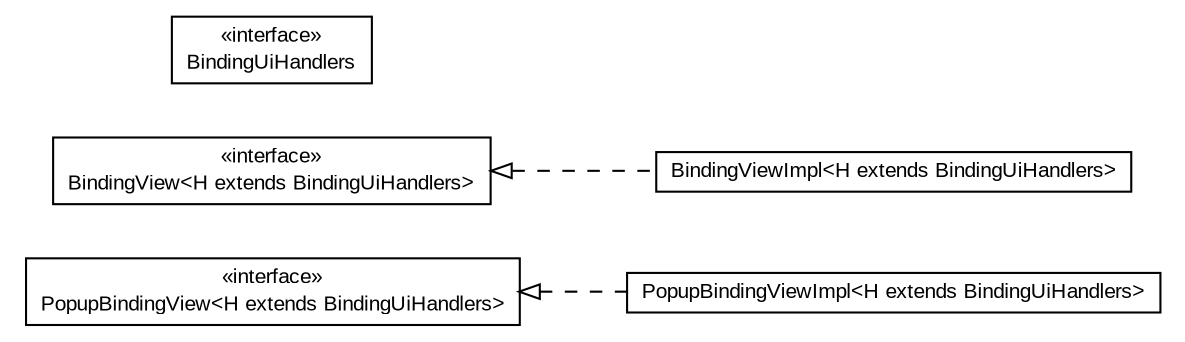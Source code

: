 #!/usr/local/bin/dot
#
# Class diagram 
# Generated by UMLGraph version R5_6-24-gf6e263 (http://www.umlgraph.org/)
#

digraph G {
	edge [fontname="arial",fontsize=10,labelfontname="arial",labelfontsize=10];
	node [fontname="arial",fontsize=10,shape=plaintext];
	nodesep=0.25;
	ranksep=0.5;
	rankdir=LR;
	// org.turbogwt.ext.gwtp.databind.client.PopupBindingViewImpl<H extends org.turbogwt.ext.gwtp.databind.client.BindingUiHandlers>
	c0 [label=<<table title="org.turbogwt.ext.gwtp.databind.client.PopupBindingViewImpl" border="0" cellborder="1" cellspacing="0" cellpadding="2" port="p" href="./PopupBindingViewImpl.html">
		<tr><td><table border="0" cellspacing="0" cellpadding="1">
<tr><td align="center" balign="center"> PopupBindingViewImpl&lt;H extends BindingUiHandlers&gt; </td></tr>
		</table></td></tr>
		</table>>, URL="./PopupBindingViewImpl.html", fontname="arial", fontcolor="black", fontsize=10.0];
	// org.turbogwt.ext.gwtp.databind.client.PopupBindingView<H extends org.turbogwt.ext.gwtp.databind.client.BindingUiHandlers>
	c1 [label=<<table title="org.turbogwt.ext.gwtp.databind.client.PopupBindingView" border="0" cellborder="1" cellspacing="0" cellpadding="2" port="p" href="./PopupBindingView.html">
		<tr><td><table border="0" cellspacing="0" cellpadding="1">
<tr><td align="center" balign="center"> &#171;interface&#187; </td></tr>
<tr><td align="center" balign="center"> PopupBindingView&lt;H extends BindingUiHandlers&gt; </td></tr>
		</table></td></tr>
		</table>>, URL="./PopupBindingView.html", fontname="arial", fontcolor="black", fontsize=10.0];
	// org.turbogwt.ext.gwtp.databind.client.BindingViewImpl<H extends org.turbogwt.ext.gwtp.databind.client.BindingUiHandlers>
	c2 [label=<<table title="org.turbogwt.ext.gwtp.databind.client.BindingViewImpl" border="0" cellborder="1" cellspacing="0" cellpadding="2" port="p" href="./BindingViewImpl.html">
		<tr><td><table border="0" cellspacing="0" cellpadding="1">
<tr><td align="center" balign="center"> BindingViewImpl&lt;H extends BindingUiHandlers&gt; </td></tr>
		</table></td></tr>
		</table>>, URL="./BindingViewImpl.html", fontname="arial", fontcolor="black", fontsize=10.0];
	// org.turbogwt.ext.gwtp.databind.client.BindingView<H extends org.turbogwt.ext.gwtp.databind.client.BindingUiHandlers>
	c3 [label=<<table title="org.turbogwt.ext.gwtp.databind.client.BindingView" border="0" cellborder="1" cellspacing="0" cellpadding="2" port="p" href="./BindingView.html">
		<tr><td><table border="0" cellspacing="0" cellpadding="1">
<tr><td align="center" balign="center"> &#171;interface&#187; </td></tr>
<tr><td align="center" balign="center"> BindingView&lt;H extends BindingUiHandlers&gt; </td></tr>
		</table></td></tr>
		</table>>, URL="./BindingView.html", fontname="arial", fontcolor="black", fontsize=10.0];
	// org.turbogwt.ext.gwtp.databind.client.BindingUiHandlers
	c4 [label=<<table title="org.turbogwt.ext.gwtp.databind.client.BindingUiHandlers" border="0" cellborder="1" cellspacing="0" cellpadding="2" port="p" href="./BindingUiHandlers.html">
		<tr><td><table border="0" cellspacing="0" cellpadding="1">
<tr><td align="center" balign="center"> &#171;interface&#187; </td></tr>
<tr><td align="center" balign="center"> BindingUiHandlers </td></tr>
		</table></td></tr>
		</table>>, URL="./BindingUiHandlers.html", fontname="arial", fontcolor="black", fontsize=10.0];
	//org.turbogwt.ext.gwtp.databind.client.PopupBindingViewImpl<H extends org.turbogwt.ext.gwtp.databind.client.BindingUiHandlers> implements org.turbogwt.ext.gwtp.databind.client.PopupBindingView<H extends org.turbogwt.ext.gwtp.databind.client.BindingUiHandlers>
	c1:p -> c0:p [dir=back,arrowtail=empty,style=dashed];
	//org.turbogwt.ext.gwtp.databind.client.BindingViewImpl<H extends org.turbogwt.ext.gwtp.databind.client.BindingUiHandlers> implements org.turbogwt.ext.gwtp.databind.client.BindingView<H extends org.turbogwt.ext.gwtp.databind.client.BindingUiHandlers>
	c3:p -> c2:p [dir=back,arrowtail=empty,style=dashed];
}

